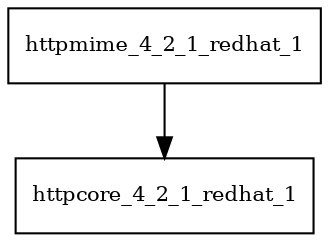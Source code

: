 digraph httpmime_4_2_1_redhat_1_dependencies {
  node [shape = box, fontsize=10.0];
  httpmime_4_2_1_redhat_1 -> httpcore_4_2_1_redhat_1;
}
